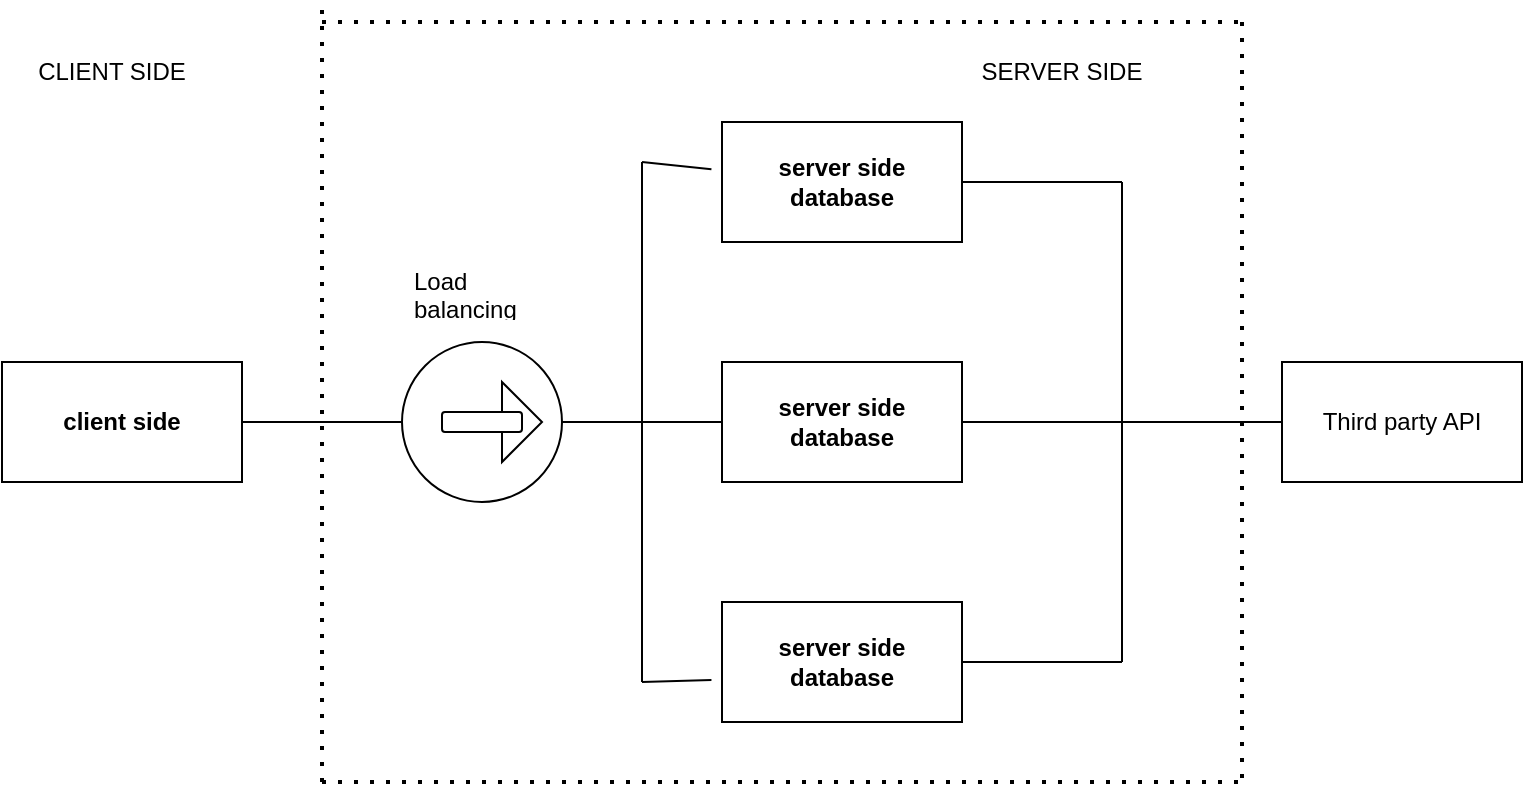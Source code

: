 <mxfile version="22.1.18" type="device">
  <diagram name="Page-1" id="HIiNe9U3u-1HRWBaHntP">
    <mxGraphModel dx="1323" dy="785" grid="1" gridSize="10" guides="1" tooltips="1" connect="1" arrows="1" fold="1" page="1" pageScale="1" pageWidth="850" pageHeight="1100" math="0" shadow="0">
      <root>
        <mxCell id="0" />
        <mxCell id="1" parent="0" />
        <mxCell id="hBcF9zWyE9SCwcHtGvYD-1" value="&lt;b&gt;client side&lt;/b&gt;" style="rounded=0;whiteSpace=wrap;html=1;" vertex="1" parent="1">
          <mxGeometry x="80" y="220" width="120" height="60" as="geometry" />
        </mxCell>
        <mxCell id="hBcF9zWyE9SCwcHtGvYD-2" value="&lt;b&gt;server side database&lt;/b&gt;" style="rounded=0;whiteSpace=wrap;html=1;" vertex="1" parent="1">
          <mxGeometry x="440" y="100" width="120" height="60" as="geometry" />
        </mxCell>
        <mxCell id="hBcF9zWyE9SCwcHtGvYD-3" value="&lt;b style=&quot;border-color: var(--border-color);&quot;&gt;server side database&lt;/b&gt;" style="rounded=0;whiteSpace=wrap;html=1;" vertex="1" parent="1">
          <mxGeometry x="440" y="220" width="120" height="60" as="geometry" />
        </mxCell>
        <mxCell id="hBcF9zWyE9SCwcHtGvYD-5" value="" style="ellipse;whiteSpace=wrap;html=1;aspect=fixed;" vertex="1" parent="1">
          <mxGeometry x="280" y="210" width="80" height="80" as="geometry" />
        </mxCell>
        <mxCell id="hBcF9zWyE9SCwcHtGvYD-7" value="&lt;b style=&quot;border-color: var(--border-color);&quot;&gt;server side database&lt;/b&gt;" style="rounded=0;whiteSpace=wrap;html=1;" vertex="1" parent="1">
          <mxGeometry x="440" y="340" width="120" height="60" as="geometry" />
        </mxCell>
        <mxCell id="hBcF9zWyE9SCwcHtGvYD-8" value="" style="triangle;whiteSpace=wrap;html=1;" vertex="1" parent="1">
          <mxGeometry x="330" y="230" width="20" height="40" as="geometry" />
        </mxCell>
        <mxCell id="hBcF9zWyE9SCwcHtGvYD-9" value="" style="rounded=1;whiteSpace=wrap;html=1;" vertex="1" parent="1">
          <mxGeometry x="300" y="245" width="40" height="10" as="geometry" />
        </mxCell>
        <mxCell id="hBcF9zWyE9SCwcHtGvYD-10" value="" style="endArrow=none;html=1;rounded=0;exitX=1;exitY=0.5;exitDx=0;exitDy=0;entryX=0;entryY=0.5;entryDx=0;entryDy=0;" edge="1" parent="1" source="hBcF9zWyE9SCwcHtGvYD-5" target="hBcF9zWyE9SCwcHtGvYD-3">
          <mxGeometry width="50" height="50" relative="1" as="geometry">
            <mxPoint x="380" y="270" as="sourcePoint" />
            <mxPoint x="430" y="220" as="targetPoint" />
          </mxGeometry>
        </mxCell>
        <mxCell id="hBcF9zWyE9SCwcHtGvYD-11" value="" style="endArrow=none;html=1;rounded=0;" edge="1" parent="1">
          <mxGeometry width="50" height="50" relative="1" as="geometry">
            <mxPoint x="400" y="250" as="sourcePoint" />
            <mxPoint x="400" y="120" as="targetPoint" />
          </mxGeometry>
        </mxCell>
        <mxCell id="hBcF9zWyE9SCwcHtGvYD-12" value="" style="endArrow=none;html=1;rounded=0;" edge="1" parent="1">
          <mxGeometry width="50" height="50" relative="1" as="geometry">
            <mxPoint x="400" y="380" as="sourcePoint" />
            <mxPoint x="400" y="250" as="targetPoint" />
            <Array as="points">
              <mxPoint x="400" y="250" />
            </Array>
          </mxGeometry>
        </mxCell>
        <mxCell id="hBcF9zWyE9SCwcHtGvYD-13" value="" style="endArrow=none;html=1;rounded=0;exitX=-0.044;exitY=0.394;exitDx=0;exitDy=0;exitPerimeter=0;" edge="1" parent="1" source="hBcF9zWyE9SCwcHtGvYD-2">
          <mxGeometry width="50" height="50" relative="1" as="geometry">
            <mxPoint x="380" y="270" as="sourcePoint" />
            <mxPoint x="400" y="120" as="targetPoint" />
          </mxGeometry>
        </mxCell>
        <mxCell id="hBcF9zWyE9SCwcHtGvYD-14" value="" style="endArrow=none;html=1;rounded=0;entryX=-0.044;entryY=0.65;entryDx=0;entryDy=0;entryPerimeter=0;" edge="1" parent="1" target="hBcF9zWyE9SCwcHtGvYD-7">
          <mxGeometry width="50" height="50" relative="1" as="geometry">
            <mxPoint x="400" y="380" as="sourcePoint" />
            <mxPoint x="430" y="220" as="targetPoint" />
          </mxGeometry>
        </mxCell>
        <mxCell id="hBcF9zWyE9SCwcHtGvYD-15" value="" style="endArrow=none;html=1;rounded=0;exitX=1;exitY=0.5;exitDx=0;exitDy=0;" edge="1" parent="1" source="hBcF9zWyE9SCwcHtGvYD-7">
          <mxGeometry width="50" height="50" relative="1" as="geometry">
            <mxPoint x="370" y="400" as="sourcePoint" />
            <mxPoint x="640" y="370" as="targetPoint" />
          </mxGeometry>
        </mxCell>
        <mxCell id="hBcF9zWyE9SCwcHtGvYD-16" value="" style="endArrow=none;html=1;rounded=0;exitX=1;exitY=0.5;exitDx=0;exitDy=0;" edge="1" parent="1" source="hBcF9zWyE9SCwcHtGvYD-3">
          <mxGeometry width="50" height="50" relative="1" as="geometry">
            <mxPoint x="370" y="400" as="sourcePoint" />
            <mxPoint x="720" y="250" as="targetPoint" />
          </mxGeometry>
        </mxCell>
        <mxCell id="hBcF9zWyE9SCwcHtGvYD-17" value="" style="endArrow=none;html=1;rounded=0;entryX=1;entryY=0.5;entryDx=0;entryDy=0;" edge="1" parent="1" target="hBcF9zWyE9SCwcHtGvYD-2">
          <mxGeometry width="50" height="50" relative="1" as="geometry">
            <mxPoint x="640" y="130" as="sourcePoint" />
            <mxPoint x="420" y="350" as="targetPoint" />
          </mxGeometry>
        </mxCell>
        <mxCell id="hBcF9zWyE9SCwcHtGvYD-18" value="" style="endArrow=none;html=1;rounded=0;" edge="1" parent="1">
          <mxGeometry width="50" height="50" relative="1" as="geometry">
            <mxPoint x="640" y="130" as="sourcePoint" />
            <mxPoint x="640" y="370" as="targetPoint" />
          </mxGeometry>
        </mxCell>
        <mxCell id="hBcF9zWyE9SCwcHtGvYD-19" value="Third party API" style="rounded=0;whiteSpace=wrap;html=1;" vertex="1" parent="1">
          <mxGeometry x="720" y="220" width="120" height="60" as="geometry" />
        </mxCell>
        <mxCell id="hBcF9zWyE9SCwcHtGvYD-20" value="" style="endArrow=none;dashed=1;html=1;dashPattern=1 3;strokeWidth=2;rounded=0;" edge="1" parent="1">
          <mxGeometry width="50" height="50" relative="1" as="geometry">
            <mxPoint x="240" y="430" as="sourcePoint" />
            <mxPoint x="240" y="40" as="targetPoint" />
          </mxGeometry>
        </mxCell>
        <mxCell id="hBcF9zWyE9SCwcHtGvYD-21" value="" style="endArrow=none;dashed=1;html=1;dashPattern=1 3;strokeWidth=2;rounded=0;" edge="1" parent="1">
          <mxGeometry width="50" height="50" relative="1" as="geometry">
            <mxPoint x="240" y="430" as="sourcePoint" />
            <mxPoint x="700" y="430" as="targetPoint" />
          </mxGeometry>
        </mxCell>
        <mxCell id="hBcF9zWyE9SCwcHtGvYD-22" value="" style="endArrow=none;dashed=1;html=1;dashPattern=1 3;strokeWidth=2;rounded=0;" edge="1" parent="1">
          <mxGeometry width="50" height="50" relative="1" as="geometry">
            <mxPoint x="240" y="50" as="sourcePoint" />
            <mxPoint x="700" y="50" as="targetPoint" />
          </mxGeometry>
        </mxCell>
        <mxCell id="hBcF9zWyE9SCwcHtGvYD-23" value="" style="endArrow=none;dashed=1;html=1;dashPattern=1 3;strokeWidth=2;rounded=0;" edge="1" parent="1">
          <mxGeometry width="50" height="50" relative="1" as="geometry">
            <mxPoint x="700" y="50" as="sourcePoint" />
            <mxPoint x="700" y="430" as="targetPoint" />
          </mxGeometry>
        </mxCell>
        <mxCell id="hBcF9zWyE9SCwcHtGvYD-24" value="" style="endArrow=none;html=1;rounded=0;exitX=1;exitY=0.5;exitDx=0;exitDy=0;entryX=0;entryY=0.5;entryDx=0;entryDy=0;" edge="1" parent="1" source="hBcF9zWyE9SCwcHtGvYD-1" target="hBcF9zWyE9SCwcHtGvYD-5">
          <mxGeometry width="50" height="50" relative="1" as="geometry">
            <mxPoint x="370" y="400" as="sourcePoint" />
            <mxPoint x="420" y="350" as="targetPoint" />
          </mxGeometry>
        </mxCell>
        <mxCell id="hBcF9zWyE9SCwcHtGvYD-25" value="Load balancing" style="text;strokeColor=none;fillColor=none;align=left;verticalAlign=middle;spacingLeft=4;spacingRight=4;overflow=hidden;points=[[0,0.5],[1,0.5]];portConstraint=eastwest;rotatable=0;whiteSpace=wrap;html=1;" vertex="1" parent="1">
          <mxGeometry x="280" y="170" width="80" height="30" as="geometry" />
        </mxCell>
        <mxCell id="hBcF9zWyE9SCwcHtGvYD-26" value="SERVER SIDE" style="text;html=1;strokeColor=none;fillColor=none;align=center;verticalAlign=middle;whiteSpace=wrap;rounded=0;" vertex="1" parent="1">
          <mxGeometry x="560" y="60" width="100" height="30" as="geometry" />
        </mxCell>
        <mxCell id="hBcF9zWyE9SCwcHtGvYD-27" value="CLIENT SIDE" style="text;html=1;strokeColor=none;fillColor=none;align=center;verticalAlign=middle;whiteSpace=wrap;rounded=0;" vertex="1" parent="1">
          <mxGeometry x="80" y="60" width="110" height="30" as="geometry" />
        </mxCell>
      </root>
    </mxGraphModel>
  </diagram>
</mxfile>
